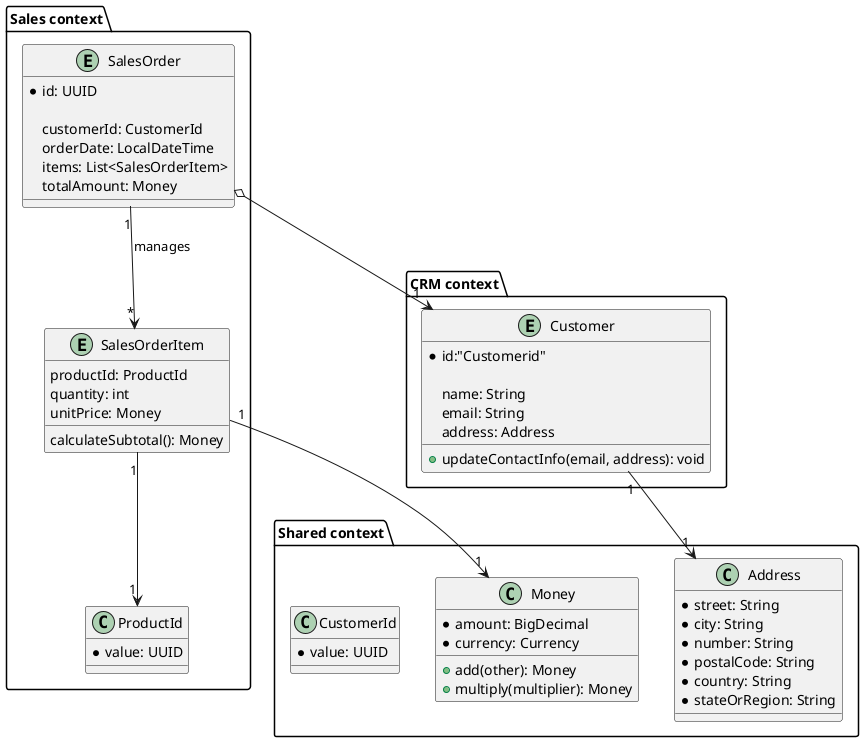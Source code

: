 @startuml classDiagram
package "CRM context"{
entity "Customer" {
*id:"Customerid"

name: String
email: String
address: Address

+updateContactInfo(email, address): void
}
}
package "Sales context"{
entity "SalesOrder" {
*id: UUID

customerId: CustomerId
orderDate: LocalDateTime
items: List<SalesOrderItem>
totalAmount: Money
}
entity "SalesOrderItem" {
productId: ProductId
quantity: int
unitPrice: Money

calculateSubtotal(): Money
}
class "ProductId" {
*value: UUID
}
}
package "Shared context" {
class "Money" {
*amount: BigDecimal
*currency: Currency

+add(other): Money
+multiply(multiplier): Money
}
class "Address" {
*street: String
*city: String
*number: String
*postalCode: String
*country: String
*stateOrRegion: String
}
class "CustomerId" {
*value: UUID
}
}
Customer "1"--> "1" Address
SalesOrder o--> "1" Customer
SalesOrder "1"--> "*" SalesOrderItem:manages
SalesOrderItem "1"--> "1" ProductId
SalesOrderItem "1"--> "1" Money
@enduml